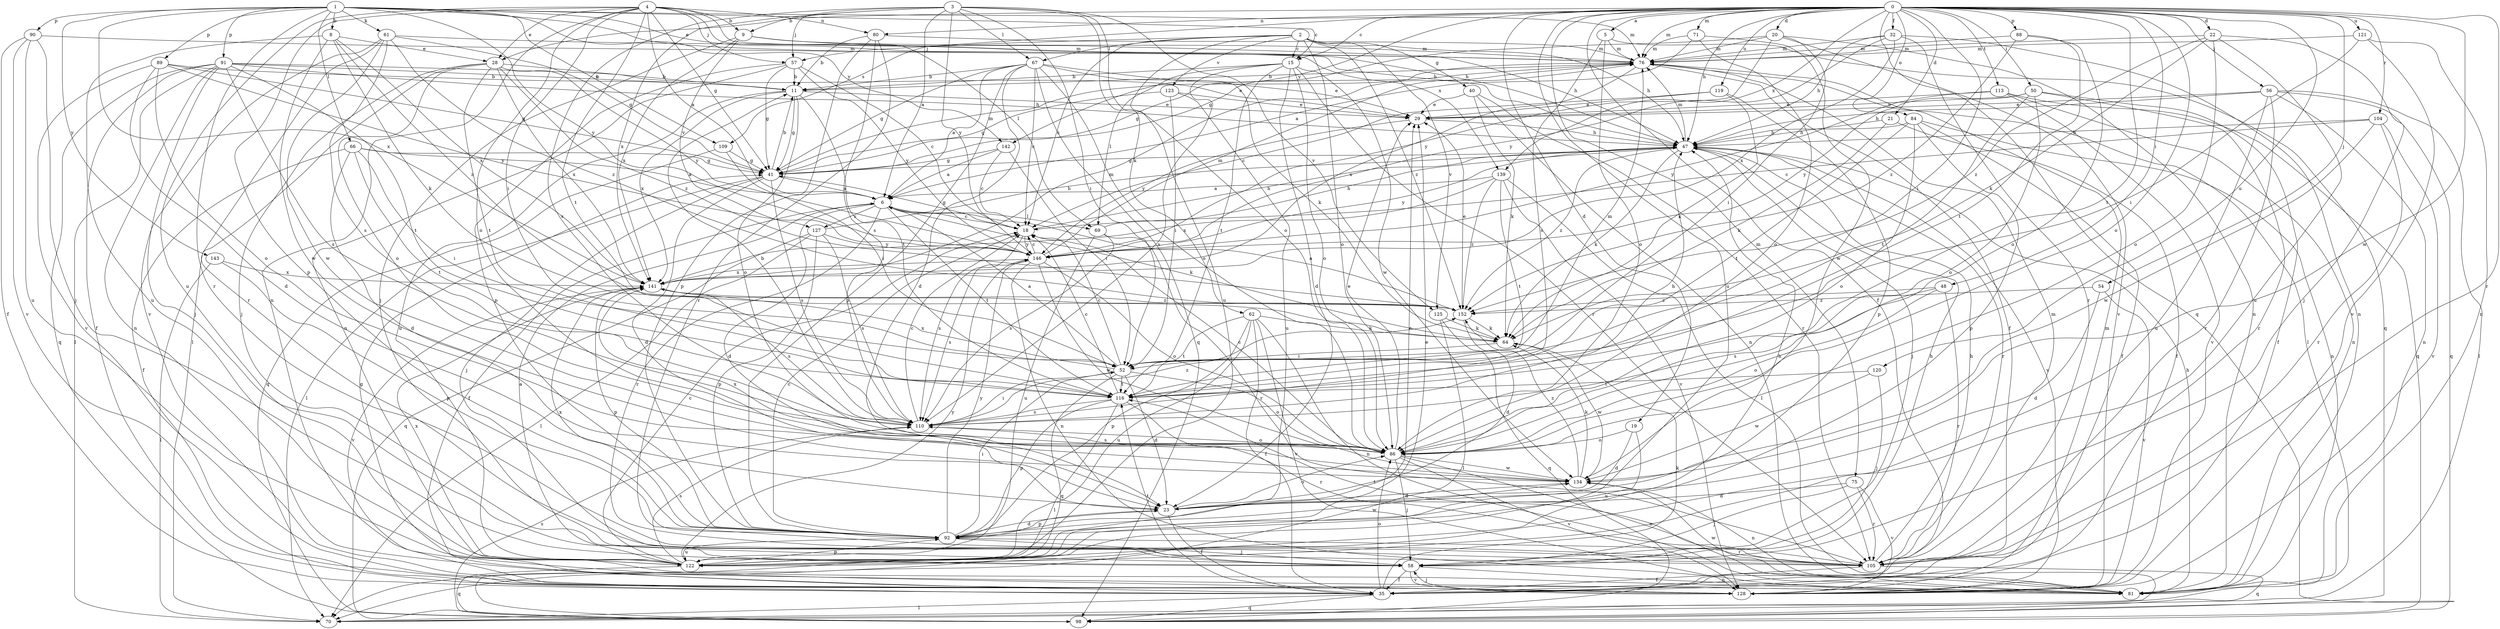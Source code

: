 strict digraph  {
0;
1;
2;
3;
4;
5;
6;
8;
9;
11;
15;
18;
19;
20;
21;
22;
23;
28;
29;
32;
35;
40;
41;
47;
48;
50;
52;
54;
56;
57;
58;
61;
62;
64;
66;
67;
69;
70;
71;
75;
76;
80;
81;
84;
86;
88;
89;
90;
91;
92;
98;
104;
105;
109;
110;
113;
116;
119;
120;
121;
122;
123;
125;
127;
128;
134;
139;
141;
142;
143;
146;
152;
0 -> 5  [label=a];
0 -> 15  [label=c];
0 -> 19  [label=d];
0 -> 20  [label=d];
0 -> 21  [label=d];
0 -> 22  [label=d];
0 -> 28  [label=e];
0 -> 32  [label=f];
0 -> 35  [label=f];
0 -> 47  [label=h];
0 -> 48  [label=i];
0 -> 50  [label=i];
0 -> 52  [label=i];
0 -> 54  [label=j];
0 -> 56  [label=j];
0 -> 71  [label=m];
0 -> 75  [label=m];
0 -> 76  [label=m];
0 -> 80  [label=n];
0 -> 84  [label=o];
0 -> 86  [label=o];
0 -> 88  [label=p];
0 -> 98  [label=q];
0 -> 104  [label=r];
0 -> 105  [label=r];
0 -> 109  [label=s];
0 -> 113  [label=t];
0 -> 116  [label=t];
0 -> 119  [label=u];
0 -> 120  [label=u];
0 -> 121  [label=u];
0 -> 122  [label=u];
0 -> 134  [label=w];
0 -> 139  [label=x];
0 -> 142  [label=y];
1 -> 8  [label=b];
1 -> 15  [label=c];
1 -> 47  [label=h];
1 -> 61  [label=k];
1 -> 66  [label=l];
1 -> 76  [label=m];
1 -> 89  [label=p];
1 -> 90  [label=p];
1 -> 91  [label=p];
1 -> 105  [label=r];
1 -> 109  [label=s];
1 -> 139  [label=x];
1 -> 141  [label=x];
1 -> 142  [label=y];
1 -> 143  [label=y];
1 -> 146  [label=y];
2 -> 15  [label=c];
2 -> 18  [label=c];
2 -> 40  [label=g];
2 -> 47  [label=h];
2 -> 57  [label=j];
2 -> 67  [label=l];
2 -> 86  [label=o];
2 -> 122  [label=u];
2 -> 123  [label=v];
2 -> 125  [label=v];
2 -> 152  [label=z];
3 -> 6  [label=a];
3 -> 9  [label=b];
3 -> 52  [label=i];
3 -> 57  [label=j];
3 -> 62  [label=k];
3 -> 67  [label=l];
3 -> 86  [label=o];
3 -> 110  [label=s];
3 -> 125  [label=v];
3 -> 141  [label=x];
3 -> 146  [label=y];
4 -> 6  [label=a];
4 -> 9  [label=b];
4 -> 28  [label=e];
4 -> 41  [label=g];
4 -> 47  [label=h];
4 -> 52  [label=i];
4 -> 57  [label=j];
4 -> 69  [label=l];
4 -> 80  [label=n];
4 -> 81  [label=n];
4 -> 86  [label=o];
4 -> 92  [label=p];
4 -> 116  [label=t];
4 -> 122  [label=u];
5 -> 76  [label=m];
5 -> 86  [label=o];
5 -> 98  [label=q];
5 -> 110  [label=s];
6 -> 18  [label=c];
6 -> 23  [label=d];
6 -> 35  [label=f];
6 -> 64  [label=k];
6 -> 69  [label=l];
6 -> 105  [label=r];
6 -> 116  [label=t];
6 -> 127  [label=v];
8 -> 28  [label=e];
8 -> 64  [label=k];
8 -> 122  [label=u];
8 -> 134  [label=w];
8 -> 141  [label=x];
8 -> 152  [label=z];
9 -> 47  [label=h];
9 -> 58  [label=j];
9 -> 76  [label=m];
9 -> 127  [label=v];
9 -> 141  [label=x];
11 -> 29  [label=e];
11 -> 41  [label=g];
11 -> 86  [label=o];
11 -> 116  [label=t];
11 -> 122  [label=u];
11 -> 141  [label=x];
15 -> 11  [label=b];
15 -> 23  [label=d];
15 -> 69  [label=l];
15 -> 86  [label=o];
15 -> 105  [label=r];
15 -> 110  [label=s];
15 -> 116  [label=t];
15 -> 134  [label=w];
18 -> 41  [label=g];
18 -> 47  [label=h];
18 -> 110  [label=s];
18 -> 146  [label=y];
19 -> 23  [label=d];
19 -> 86  [label=o];
19 -> 122  [label=u];
20 -> 41  [label=g];
20 -> 52  [label=i];
20 -> 76  [label=m];
20 -> 81  [label=n];
20 -> 128  [label=v];
20 -> 146  [label=y];
21 -> 35  [label=f];
21 -> 47  [label=h];
21 -> 64  [label=k];
22 -> 58  [label=j];
22 -> 64  [label=k];
22 -> 76  [label=m];
22 -> 86  [label=o];
22 -> 122  [label=u];
22 -> 152  [label=z];
23 -> 35  [label=f];
23 -> 86  [label=o];
23 -> 92  [label=p];
28 -> 11  [label=b];
28 -> 58  [label=j];
28 -> 70  [label=l];
28 -> 86  [label=o];
28 -> 116  [label=t];
28 -> 141  [label=x];
28 -> 146  [label=y];
28 -> 152  [label=z];
29 -> 47  [label=h];
29 -> 146  [label=y];
32 -> 47  [label=h];
32 -> 76  [label=m];
32 -> 81  [label=n];
32 -> 105  [label=r];
32 -> 141  [label=x];
32 -> 146  [label=y];
35 -> 64  [label=k];
35 -> 70  [label=l];
35 -> 86  [label=o];
35 -> 98  [label=q];
35 -> 116  [label=t];
40 -> 29  [label=e];
40 -> 64  [label=k];
40 -> 81  [label=n];
40 -> 105  [label=r];
41 -> 6  [label=a];
41 -> 11  [label=b];
41 -> 23  [label=d];
41 -> 58  [label=j];
41 -> 70  [label=l];
41 -> 76  [label=m];
41 -> 110  [label=s];
47 -> 41  [label=g];
47 -> 58  [label=j];
47 -> 64  [label=k];
47 -> 76  [label=m];
47 -> 105  [label=r];
47 -> 128  [label=v];
47 -> 146  [label=y];
47 -> 152  [label=z];
48 -> 86  [label=o];
48 -> 105  [label=r];
48 -> 110  [label=s];
48 -> 152  [label=z];
50 -> 29  [label=e];
50 -> 35  [label=f];
50 -> 86  [label=o];
50 -> 105  [label=r];
50 -> 116  [label=t];
50 -> 146  [label=y];
52 -> 6  [label=a];
52 -> 18  [label=c];
52 -> 23  [label=d];
52 -> 76  [label=m];
52 -> 86  [label=o];
52 -> 98  [label=q];
52 -> 116  [label=t];
52 -> 141  [label=x];
54 -> 23  [label=d];
54 -> 128  [label=v];
54 -> 152  [label=z];
56 -> 29  [label=e];
56 -> 47  [label=h];
56 -> 70  [label=l];
56 -> 81  [label=n];
56 -> 98  [label=q];
56 -> 105  [label=r];
56 -> 122  [label=u];
57 -> 11  [label=b];
57 -> 18  [label=c];
57 -> 41  [label=g];
57 -> 81  [label=n];
57 -> 92  [label=p];
57 -> 146  [label=y];
58 -> 35  [label=f];
58 -> 47  [label=h];
58 -> 81  [label=n];
58 -> 128  [label=v];
61 -> 41  [label=g];
61 -> 76  [label=m];
61 -> 105  [label=r];
61 -> 110  [label=s];
61 -> 128  [label=v];
61 -> 134  [label=w];
61 -> 152  [label=z];
62 -> 35  [label=f];
62 -> 64  [label=k];
62 -> 81  [label=n];
62 -> 92  [label=p];
62 -> 116  [label=t];
62 -> 122  [label=u];
62 -> 128  [label=v];
64 -> 52  [label=i];
64 -> 134  [label=w];
66 -> 6  [label=a];
66 -> 23  [label=d];
66 -> 35  [label=f];
66 -> 41  [label=g];
66 -> 52  [label=i];
66 -> 116  [label=t];
67 -> 6  [label=a];
67 -> 11  [label=b];
67 -> 18  [label=c];
67 -> 23  [label=d];
67 -> 29  [label=e];
67 -> 41  [label=g];
67 -> 64  [label=k];
67 -> 86  [label=o];
67 -> 92  [label=p];
67 -> 98  [label=q];
69 -> 47  [label=h];
69 -> 105  [label=r];
69 -> 110  [label=s];
69 -> 122  [label=u];
71 -> 6  [label=a];
71 -> 76  [label=m];
71 -> 86  [label=o];
71 -> 134  [label=w];
75 -> 23  [label=d];
75 -> 58  [label=j];
75 -> 105  [label=r];
75 -> 128  [label=v];
76 -> 11  [label=b];
76 -> 35  [label=f];
76 -> 41  [label=g];
76 -> 70  [label=l];
76 -> 141  [label=x];
80 -> 11  [label=b];
80 -> 76  [label=m];
80 -> 92  [label=p];
80 -> 105  [label=r];
80 -> 110  [label=s];
81 -> 47  [label=h];
81 -> 134  [label=w];
84 -> 35  [label=f];
84 -> 47  [label=h];
84 -> 81  [label=n];
84 -> 86  [label=o];
84 -> 92  [label=p];
84 -> 116  [label=t];
86 -> 18  [label=c];
86 -> 29  [label=e];
86 -> 58  [label=j];
86 -> 81  [label=n];
86 -> 110  [label=s];
86 -> 128  [label=v];
86 -> 134  [label=w];
88 -> 76  [label=m];
88 -> 86  [label=o];
88 -> 116  [label=t];
88 -> 152  [label=z];
89 -> 11  [label=b];
89 -> 23  [label=d];
89 -> 41  [label=g];
89 -> 86  [label=o];
89 -> 128  [label=v];
89 -> 146  [label=y];
90 -> 35  [label=f];
90 -> 58  [label=j];
90 -> 76  [label=m];
90 -> 122  [label=u];
90 -> 128  [label=v];
91 -> 11  [label=b];
91 -> 29  [label=e];
91 -> 35  [label=f];
91 -> 47  [label=h];
91 -> 58  [label=j];
91 -> 70  [label=l];
91 -> 81  [label=n];
91 -> 98  [label=q];
91 -> 110  [label=s];
91 -> 116  [label=t];
92 -> 18  [label=c];
92 -> 23  [label=d];
92 -> 29  [label=e];
92 -> 52  [label=i];
92 -> 58  [label=j];
92 -> 105  [label=r];
92 -> 122  [label=u];
92 -> 134  [label=w];
92 -> 141  [label=x];
92 -> 146  [label=y];
98 -> 110  [label=s];
104 -> 18  [label=c];
104 -> 47  [label=h];
104 -> 105  [label=r];
104 -> 128  [label=v];
104 -> 134  [label=w];
105 -> 35  [label=f];
105 -> 47  [label=h];
105 -> 76  [label=m];
105 -> 98  [label=q];
105 -> 116  [label=t];
109 -> 41  [label=g];
109 -> 52  [label=i];
109 -> 98  [label=q];
110 -> 11  [label=b];
110 -> 18  [label=c];
110 -> 47  [label=h];
110 -> 52  [label=i];
110 -> 86  [label=o];
110 -> 152  [label=z];
113 -> 29  [label=e];
113 -> 81  [label=n];
113 -> 98  [label=q];
113 -> 128  [label=v];
113 -> 146  [label=y];
116 -> 18  [label=c];
116 -> 70  [label=l];
116 -> 92  [label=p];
116 -> 105  [label=r];
116 -> 110  [label=s];
119 -> 18  [label=c];
119 -> 29  [label=e];
119 -> 64  [label=k];
119 -> 92  [label=p];
120 -> 58  [label=j];
120 -> 116  [label=t];
120 -> 134  [label=w];
121 -> 52  [label=i];
121 -> 76  [label=m];
121 -> 81  [label=n];
121 -> 128  [label=v];
122 -> 6  [label=a];
122 -> 18  [label=c];
122 -> 29  [label=e];
122 -> 47  [label=h];
122 -> 92  [label=p];
122 -> 98  [label=q];
122 -> 110  [label=s];
122 -> 141  [label=x];
122 -> 146  [label=y];
123 -> 29  [label=e];
123 -> 41  [label=g];
123 -> 52  [label=i];
123 -> 122  [label=u];
125 -> 64  [label=k];
125 -> 70  [label=l];
125 -> 98  [label=q];
127 -> 47  [label=h];
127 -> 70  [label=l];
127 -> 92  [label=p];
127 -> 98  [label=q];
127 -> 110  [label=s];
127 -> 146  [label=y];
128 -> 41  [label=g];
128 -> 58  [label=j];
128 -> 76  [label=m];
134 -> 23  [label=d];
134 -> 64  [label=k];
134 -> 81  [label=n];
134 -> 141  [label=x];
134 -> 152  [label=z];
139 -> 6  [label=a];
139 -> 70  [label=l];
139 -> 116  [label=t];
139 -> 128  [label=v];
139 -> 141  [label=x];
139 -> 152  [label=z];
141 -> 76  [label=m];
141 -> 92  [label=p];
141 -> 110  [label=s];
141 -> 128  [label=v];
141 -> 152  [label=z];
142 -> 6  [label=a];
142 -> 18  [label=c];
142 -> 41  [label=g];
142 -> 52  [label=i];
143 -> 70  [label=l];
143 -> 92  [label=p];
143 -> 141  [label=x];
146 -> 18  [label=c];
146 -> 76  [label=m];
146 -> 81  [label=n];
146 -> 86  [label=o];
146 -> 110  [label=s];
146 -> 134  [label=w];
146 -> 141  [label=x];
152 -> 6  [label=a];
152 -> 23  [label=d];
152 -> 29  [label=e];
152 -> 64  [label=k];
}
